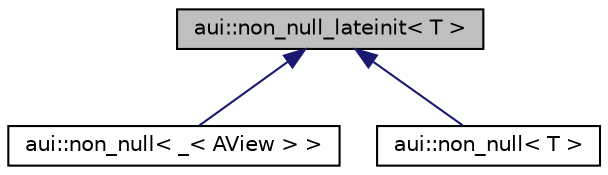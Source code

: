 digraph "aui::non_null_lateinit&lt; T &gt;"
{
 // LATEX_PDF_SIZE
  edge [fontname="Helvetica",fontsize="10",labelfontname="Helvetica",labelfontsize="10"];
  node [fontname="Helvetica",fontsize="10",shape=record];
  Node1 [label="aui::non_null_lateinit\< T \>",height=0.2,width=0.4,color="black", fillcolor="grey75", style="filled", fontcolor="black",tooltip=" "];
  Node1 -> Node2 [dir="back",color="midnightblue",fontsize="10",style="solid",fontname="Helvetica"];
  Node2 [label="aui::non_null\< _\< AView \> \>",height=0.2,width=0.4,color="black", fillcolor="white", style="filled",URL="$structaui_1_1non__null.html",tooltip=" "];
  Node1 -> Node3 [dir="back",color="midnightblue",fontsize="10",style="solid",fontname="Helvetica"];
  Node3 [label="aui::non_null\< T \>",height=0.2,width=0.4,color="black", fillcolor="white", style="filled",URL="$structaui_1_1non__null.html",tooltip=" "];
}
